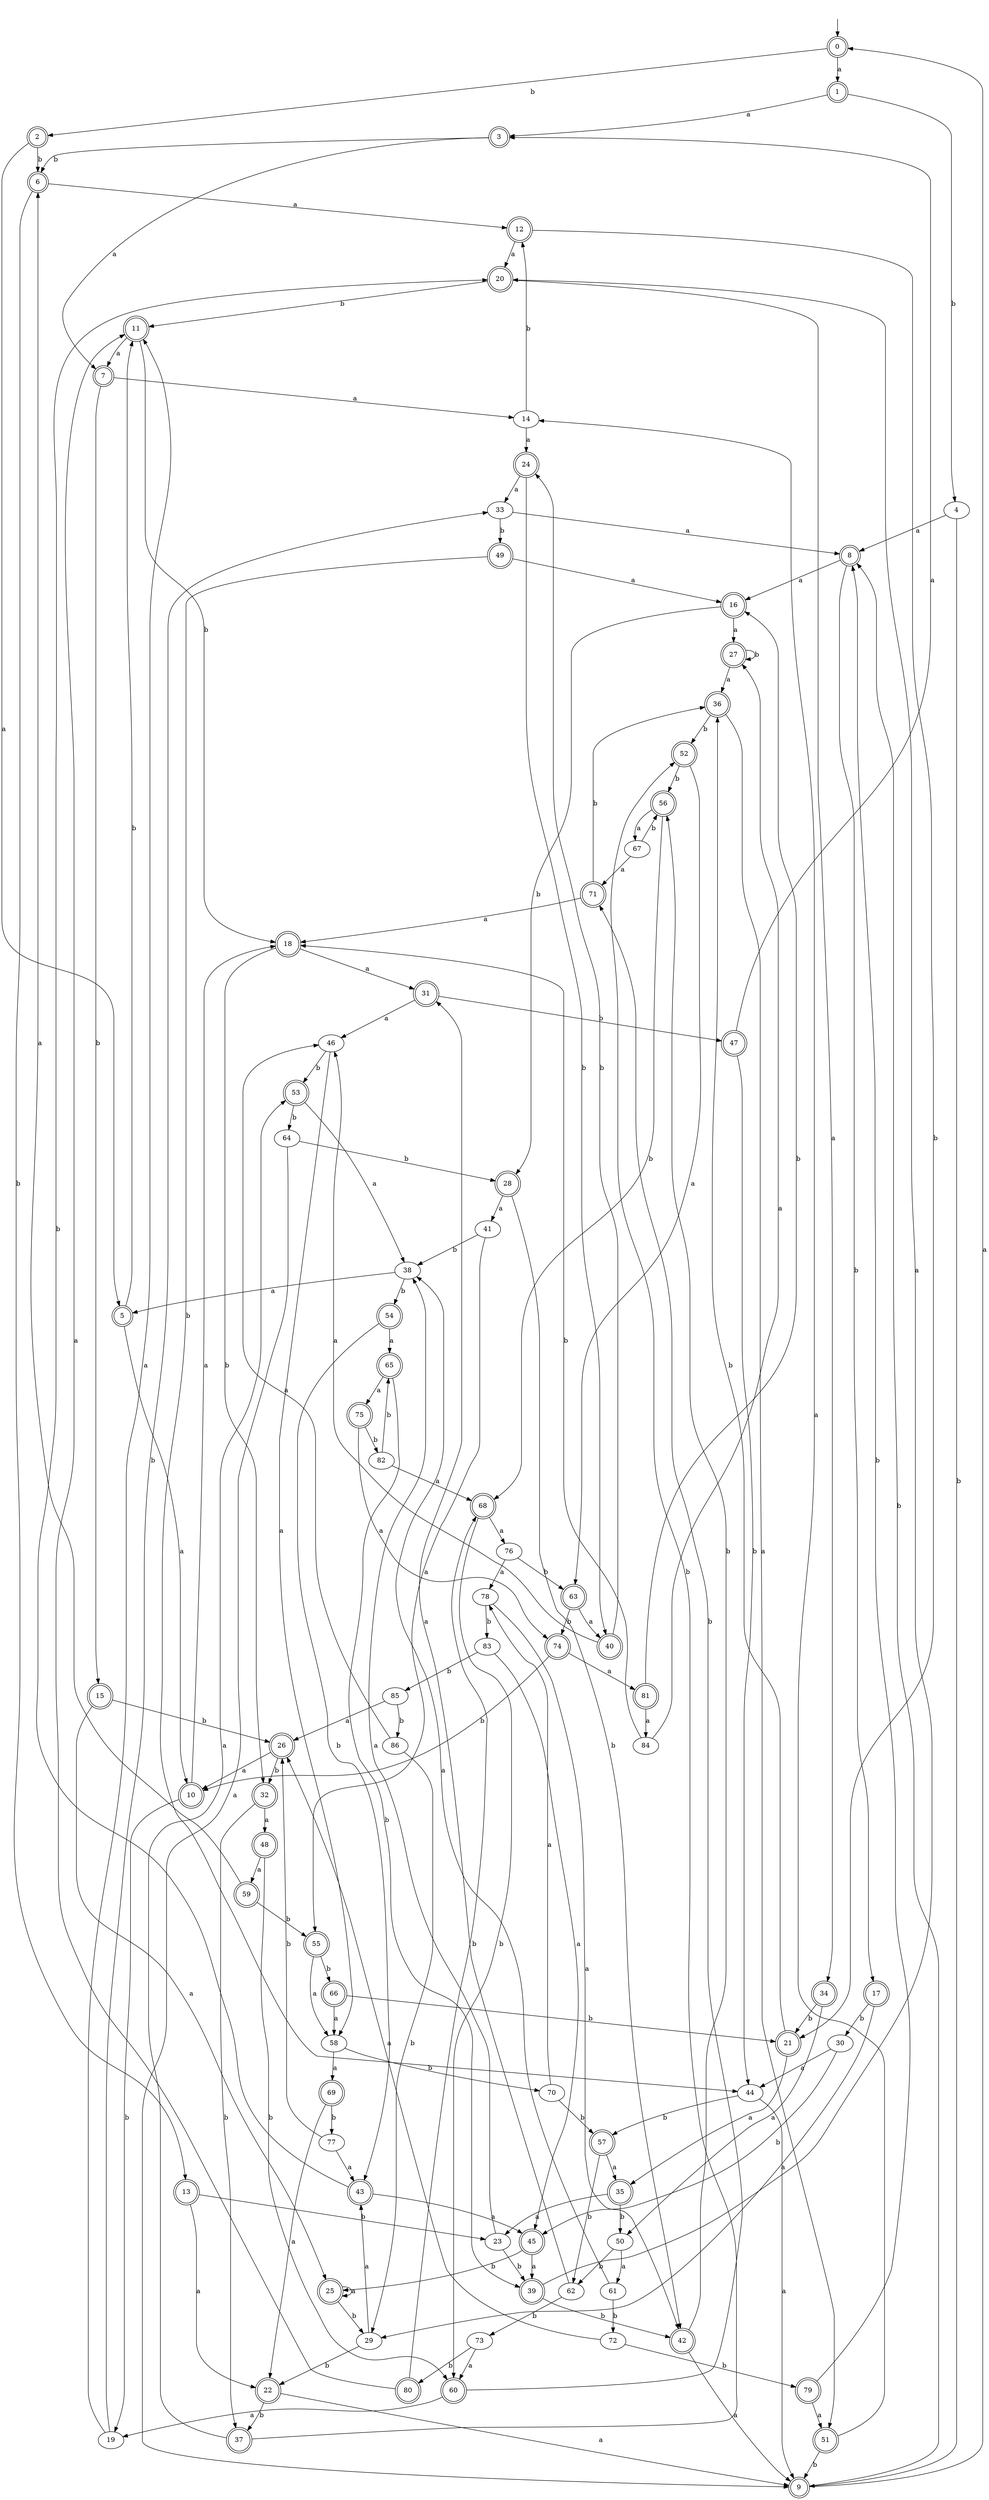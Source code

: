digraph RandomDFA {
  __start0 [label="", shape=none];
  __start0 -> 0 [label=""];
  0 [shape=circle] [shape=doublecircle]
  0 -> 1 [label="a"]
  0 -> 2 [label="b"]
  1 [shape=doublecircle]
  1 -> 3 [label="a"]
  1 -> 4 [label="b"]
  2 [shape=doublecircle]
  2 -> 5 [label="a"]
  2 -> 6 [label="b"]
  3 [shape=doublecircle]
  3 -> 7 [label="a"]
  3 -> 6 [label="b"]
  4
  4 -> 8 [label="a"]
  4 -> 9 [label="b"]
  5 [shape=doublecircle]
  5 -> 10 [label="a"]
  5 -> 11 [label="b"]
  6 [shape=doublecircle]
  6 -> 12 [label="a"]
  6 -> 13 [label="b"]
  7 [shape=doublecircle]
  7 -> 14 [label="a"]
  7 -> 15 [label="b"]
  8 [shape=doublecircle]
  8 -> 16 [label="a"]
  8 -> 17 [label="b"]
  9 [shape=doublecircle]
  9 -> 0 [label="a"]
  9 -> 8 [label="b"]
  10 [shape=doublecircle]
  10 -> 18 [label="a"]
  10 -> 19 [label="b"]
  11 [shape=doublecircle]
  11 -> 7 [label="a"]
  11 -> 18 [label="b"]
  12 [shape=doublecircle]
  12 -> 20 [label="a"]
  12 -> 21 [label="b"]
  13 [shape=doublecircle]
  13 -> 22 [label="a"]
  13 -> 23 [label="b"]
  14
  14 -> 24 [label="a"]
  14 -> 12 [label="b"]
  15 [shape=doublecircle]
  15 -> 25 [label="a"]
  15 -> 26 [label="b"]
  16 [shape=doublecircle]
  16 -> 27 [label="a"]
  16 -> 28 [label="b"]
  17 [shape=doublecircle]
  17 -> 29 [label="a"]
  17 -> 30 [label="b"]
  18 [shape=doublecircle]
  18 -> 31 [label="a"]
  18 -> 32 [label="b"]
  19
  19 -> 11 [label="a"]
  19 -> 33 [label="b"]
  20 [shape=doublecircle]
  20 -> 34 [label="a"]
  20 -> 11 [label="b"]
  21 [shape=doublecircle]
  21 -> 35 [label="a"]
  21 -> 36 [label="b"]
  22 [shape=doublecircle]
  22 -> 9 [label="a"]
  22 -> 37 [label="b"]
  23
  23 -> 38 [label="a"]
  23 -> 39 [label="b"]
  24 [shape=doublecircle]
  24 -> 33 [label="a"]
  24 -> 40 [label="b"]
  25 [shape=doublecircle]
  25 -> 25 [label="a"]
  25 -> 29 [label="b"]
  26 [shape=doublecircle]
  26 -> 10 [label="a"]
  26 -> 32 [label="b"]
  27 [shape=doublecircle]
  27 -> 36 [label="a"]
  27 -> 27 [label="b"]
  28 [shape=doublecircle]
  28 -> 41 [label="a"]
  28 -> 42 [label="b"]
  29
  29 -> 43 [label="a"]
  29 -> 22 [label="b"]
  30
  30 -> 44 [label="a"]
  30 -> 45 [label="b"]
  31 [shape=doublecircle]
  31 -> 46 [label="a"]
  31 -> 47 [label="b"]
  32 [shape=doublecircle]
  32 -> 48 [label="a"]
  32 -> 37 [label="b"]
  33
  33 -> 8 [label="a"]
  33 -> 49 [label="b"]
  34 [shape=doublecircle]
  34 -> 50 [label="a"]
  34 -> 21 [label="b"]
  35 [shape=doublecircle]
  35 -> 23 [label="a"]
  35 -> 50 [label="b"]
  36 [shape=doublecircle]
  36 -> 51 [label="a"]
  36 -> 52 [label="b"]
  37 [shape=doublecircle]
  37 -> 53 [label="a"]
  37 -> 52 [label="b"]
  38
  38 -> 5 [label="a"]
  38 -> 54 [label="b"]
  39 [shape=doublecircle]
  39 -> 20 [label="a"]
  39 -> 42 [label="b"]
  40 [shape=doublecircle]
  40 -> 46 [label="a"]
  40 -> 24 [label="b"]
  41
  41 -> 55 [label="a"]
  41 -> 38 [label="b"]
  42 [shape=doublecircle]
  42 -> 9 [label="a"]
  42 -> 56 [label="b"]
  43 [shape=doublecircle]
  43 -> 45 [label="a"]
  43 -> 20 [label="b"]
  44
  44 -> 9 [label="a"]
  44 -> 57 [label="b"]
  45 [shape=doublecircle]
  45 -> 39 [label="a"]
  45 -> 25 [label="b"]
  46
  46 -> 58 [label="a"]
  46 -> 53 [label="b"]
  47 [shape=doublecircle]
  47 -> 3 [label="a"]
  47 -> 44 [label="b"]
  48 [shape=doublecircle]
  48 -> 59 [label="a"]
  48 -> 60 [label="b"]
  49 [shape=doublecircle]
  49 -> 16 [label="a"]
  49 -> 44 [label="b"]
  50
  50 -> 61 [label="a"]
  50 -> 62 [label="b"]
  51 [shape=doublecircle]
  51 -> 14 [label="a"]
  51 -> 9 [label="b"]
  52 [shape=doublecircle]
  52 -> 63 [label="a"]
  52 -> 56 [label="b"]
  53 [shape=doublecircle]
  53 -> 38 [label="a"]
  53 -> 64 [label="b"]
  54 [shape=doublecircle]
  54 -> 65 [label="a"]
  54 -> 43 [label="b"]
  55 [shape=doublecircle]
  55 -> 58 [label="a"]
  55 -> 66 [label="b"]
  56 [shape=doublecircle]
  56 -> 67 [label="a"]
  56 -> 68 [label="b"]
  57 [shape=doublecircle]
  57 -> 35 [label="a"]
  57 -> 62 [label="b"]
  58
  58 -> 69 [label="a"]
  58 -> 70 [label="b"]
  59 [shape=doublecircle]
  59 -> 6 [label="a"]
  59 -> 55 [label="b"]
  60 [shape=doublecircle]
  60 -> 19 [label="a"]
  60 -> 71 [label="b"]
  61
  61 -> 38 [label="a"]
  61 -> 72 [label="b"]
  62
  62 -> 31 [label="a"]
  62 -> 73 [label="b"]
  63 [shape=doublecircle]
  63 -> 40 [label="a"]
  63 -> 74 [label="b"]
  64
  64 -> 9 [label="a"]
  64 -> 28 [label="b"]
  65 [shape=doublecircle]
  65 -> 75 [label="a"]
  65 -> 39 [label="b"]
  66 [shape=doublecircle]
  66 -> 58 [label="a"]
  66 -> 21 [label="b"]
  67
  67 -> 71 [label="a"]
  67 -> 56 [label="b"]
  68 [shape=doublecircle]
  68 -> 76 [label="a"]
  68 -> 60 [label="b"]
  69 [shape=doublecircle]
  69 -> 22 [label="a"]
  69 -> 77 [label="b"]
  70
  70 -> 78 [label="a"]
  70 -> 57 [label="b"]
  71 [shape=doublecircle]
  71 -> 18 [label="a"]
  71 -> 36 [label="b"]
  72
  72 -> 26 [label="a"]
  72 -> 79 [label="b"]
  73
  73 -> 60 [label="a"]
  73 -> 80 [label="b"]
  74 [shape=doublecircle]
  74 -> 81 [label="a"]
  74 -> 10 [label="b"]
  75 [shape=doublecircle]
  75 -> 74 [label="a"]
  75 -> 82 [label="b"]
  76
  76 -> 78 [label="a"]
  76 -> 63 [label="b"]
  77
  77 -> 43 [label="a"]
  77 -> 26 [label="b"]
  78
  78 -> 42 [label="a"]
  78 -> 83 [label="b"]
  79 [shape=doublecircle]
  79 -> 51 [label="a"]
  79 -> 8 [label="b"]
  80 [shape=doublecircle]
  80 -> 11 [label="a"]
  80 -> 68 [label="b"]
  81 [shape=doublecircle]
  81 -> 84 [label="a"]
  81 -> 16 [label="b"]
  82
  82 -> 68 [label="a"]
  82 -> 65 [label="b"]
  83
  83 -> 45 [label="a"]
  83 -> 85 [label="b"]
  84
  84 -> 27 [label="a"]
  84 -> 18 [label="b"]
  85
  85 -> 26 [label="a"]
  85 -> 86 [label="b"]
  86
  86 -> 46 [label="a"]
  86 -> 29 [label="b"]
}
